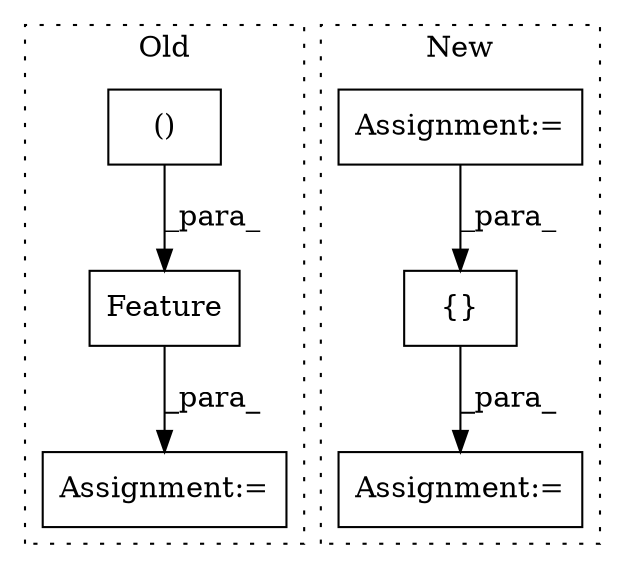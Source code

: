 digraph G {
subgraph cluster0 {
1 [label="Feature" a="32" s="1695,1755" l="13,1" shape="box"];
4 [label="()" a="106" s="1708" l="29" shape="box"];
5 [label="Assignment:=" a="7" s="1687" l="1" shape="box"];
label = "Old";
style="dotted";
}
subgraph cluster1 {
2 [label="{}" a="4" s="4080,4104" l="1,1" shape="box"];
3 [label="Assignment:=" a="7" s="3867" l="1" shape="box"];
6 [label="Assignment:=" a="7" s="4335" l="1" shape="box"];
label = "New";
style="dotted";
}
1 -> 5 [label="_para_"];
2 -> 6 [label="_para_"];
3 -> 2 [label="_para_"];
4 -> 1 [label="_para_"];
}